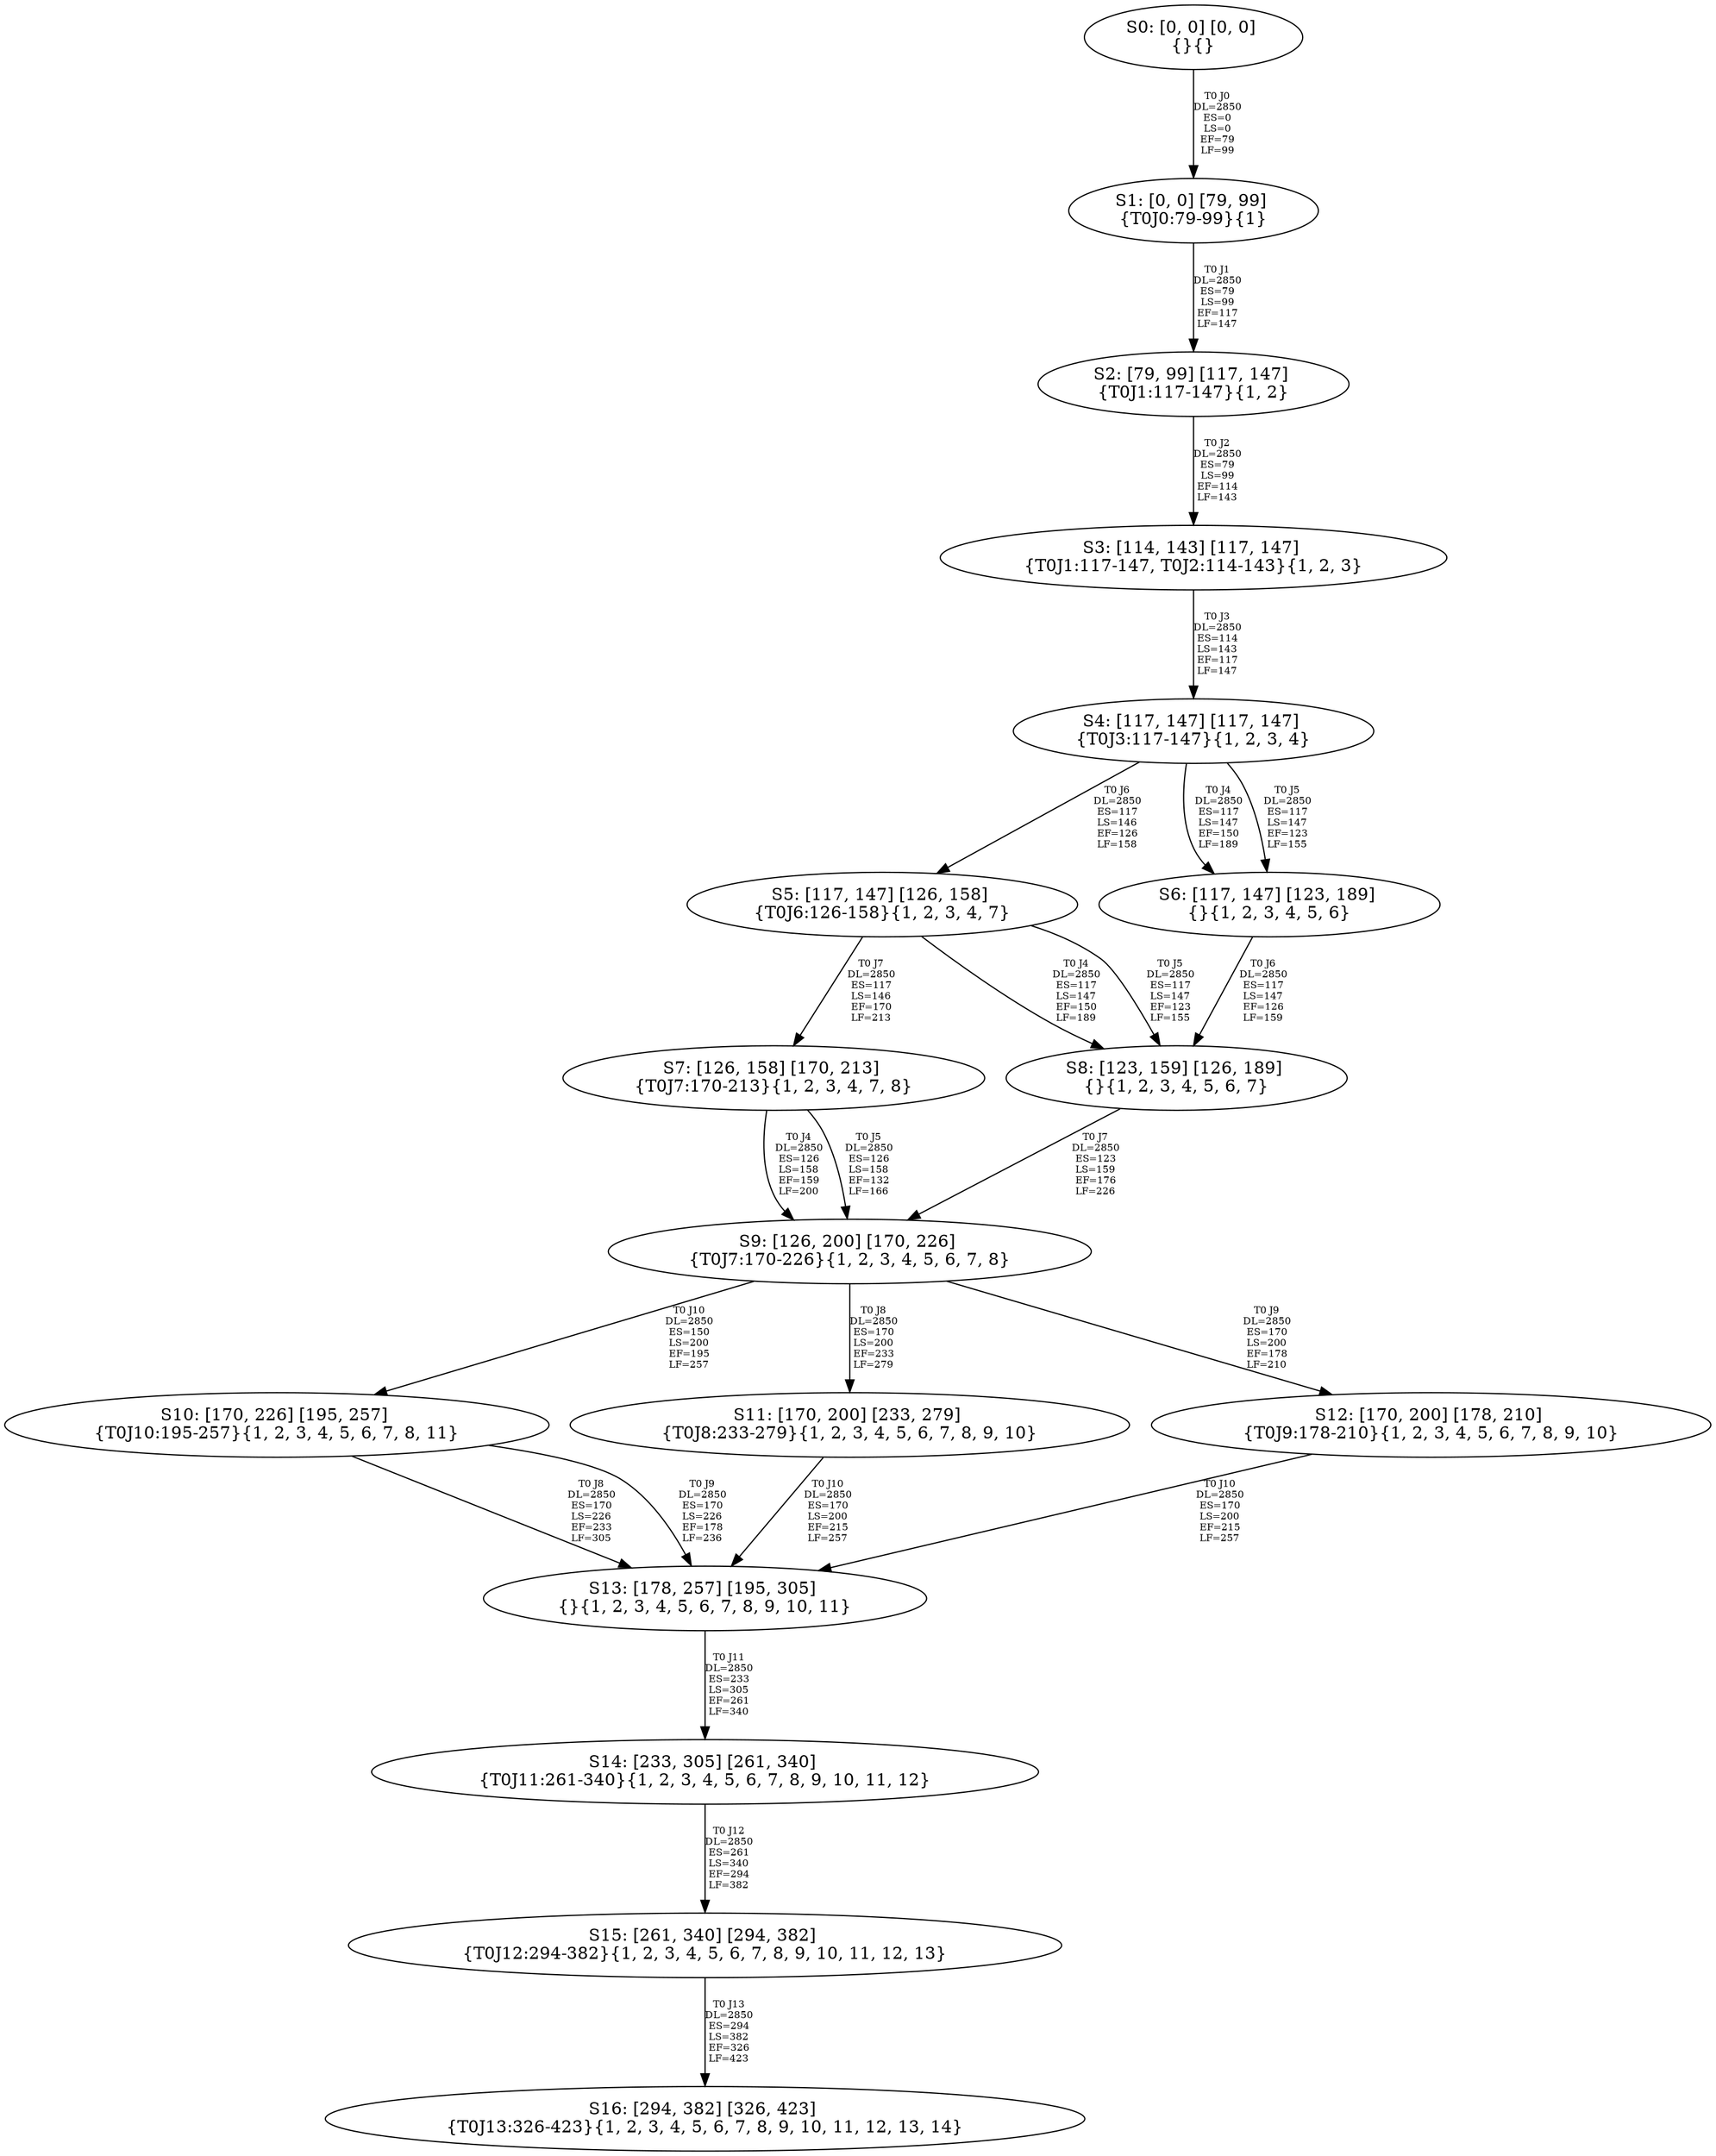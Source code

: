 digraph {
	S0[label="S0: [0, 0] [0, 0] \n{}{}"];
	S1[label="S1: [0, 0] [79, 99] \n{T0J0:79-99}{1}"];
	S2[label="S2: [79, 99] [117, 147] \n{T0J1:117-147}{1, 2}"];
	S3[label="S3: [114, 143] [117, 147] \n{T0J1:117-147, T0J2:114-143}{1, 2, 3}"];
	S4[label="S4: [117, 147] [117, 147] \n{T0J3:117-147}{1, 2, 3, 4}"];
	S5[label="S5: [117, 147] [126, 158] \n{T0J6:126-158}{1, 2, 3, 4, 7}"];
	S6[label="S6: [117, 147] [123, 189] \n{}{1, 2, 3, 4, 5, 6}"];
	S7[label="S7: [126, 158] [170, 213] \n{T0J7:170-213}{1, 2, 3, 4, 7, 8}"];
	S8[label="S8: [123, 159] [126, 189] \n{}{1, 2, 3, 4, 5, 6, 7}"];
	S9[label="S9: [126, 200] [170, 226] \n{T0J7:170-226}{1, 2, 3, 4, 5, 6, 7, 8}"];
	S10[label="S10: [170, 226] [195, 257] \n{T0J10:195-257}{1, 2, 3, 4, 5, 6, 7, 8, 11}"];
	S11[label="S11: [170, 200] [233, 279] \n{T0J8:233-279}{1, 2, 3, 4, 5, 6, 7, 8, 9, 10}"];
	S12[label="S12: [170, 200] [178, 210] \n{T0J9:178-210}{1, 2, 3, 4, 5, 6, 7, 8, 9, 10}"];
	S13[label="S13: [178, 257] [195, 305] \n{}{1, 2, 3, 4, 5, 6, 7, 8, 9, 10, 11}"];
	S14[label="S14: [233, 305] [261, 340] \n{T0J11:261-340}{1, 2, 3, 4, 5, 6, 7, 8, 9, 10, 11, 12}"];
	S15[label="S15: [261, 340] [294, 382] \n{T0J12:294-382}{1, 2, 3, 4, 5, 6, 7, 8, 9, 10, 11, 12, 13}"];
	S16[label="S16: [294, 382] [326, 423] \n{T0J13:326-423}{1, 2, 3, 4, 5, 6, 7, 8, 9, 10, 11, 12, 13, 14}"];
	S0 -> S1[label="T0 J0\nDL=2850\nES=0\nLS=0\nEF=79\nLF=99",fontsize=8];
	S1 -> S2[label="T0 J1\nDL=2850\nES=79\nLS=99\nEF=117\nLF=147",fontsize=8];
	S2 -> S3[label="T0 J2\nDL=2850\nES=79\nLS=99\nEF=114\nLF=143",fontsize=8];
	S3 -> S4[label="T0 J3\nDL=2850\nES=114\nLS=143\nEF=117\nLF=147",fontsize=8];
	S4 -> S6[label="T0 J4\nDL=2850\nES=117\nLS=147\nEF=150\nLF=189",fontsize=8];
	S4 -> S6[label="T0 J5\nDL=2850\nES=117\nLS=147\nEF=123\nLF=155",fontsize=8];
	S4 -> S5[label="T0 J6\nDL=2850\nES=117\nLS=146\nEF=126\nLF=158",fontsize=8];
	S5 -> S8[label="T0 J4\nDL=2850\nES=117\nLS=147\nEF=150\nLF=189",fontsize=8];
	S5 -> S8[label="T0 J5\nDL=2850\nES=117\nLS=147\nEF=123\nLF=155",fontsize=8];
	S5 -> S7[label="T0 J7\nDL=2850\nES=117\nLS=146\nEF=170\nLF=213",fontsize=8];
	S6 -> S8[label="T0 J6\nDL=2850\nES=117\nLS=147\nEF=126\nLF=159",fontsize=8];
	S7 -> S9[label="T0 J4\nDL=2850\nES=126\nLS=158\nEF=159\nLF=200",fontsize=8];
	S7 -> S9[label="T0 J5\nDL=2850\nES=126\nLS=158\nEF=132\nLF=166",fontsize=8];
	S8 -> S9[label="T0 J7\nDL=2850\nES=123\nLS=159\nEF=176\nLF=226",fontsize=8];
	S9 -> S11[label="T0 J8\nDL=2850\nES=170\nLS=200\nEF=233\nLF=279",fontsize=8];
	S9 -> S12[label="T0 J9\nDL=2850\nES=170\nLS=200\nEF=178\nLF=210",fontsize=8];
	S9 -> S10[label="T0 J10\nDL=2850\nES=150\nLS=200\nEF=195\nLF=257",fontsize=8];
	S10 -> S13[label="T0 J8\nDL=2850\nES=170\nLS=226\nEF=233\nLF=305",fontsize=8];
	S10 -> S13[label="T0 J9\nDL=2850\nES=170\nLS=226\nEF=178\nLF=236",fontsize=8];
	S11 -> S13[label="T0 J10\nDL=2850\nES=170\nLS=200\nEF=215\nLF=257",fontsize=8];
	S12 -> S13[label="T0 J10\nDL=2850\nES=170\nLS=200\nEF=215\nLF=257",fontsize=8];
	S13 -> S14[label="T0 J11\nDL=2850\nES=233\nLS=305\nEF=261\nLF=340",fontsize=8];
	S14 -> S15[label="T0 J12\nDL=2850\nES=261\nLS=340\nEF=294\nLF=382",fontsize=8];
	S15 -> S16[label="T0 J13\nDL=2850\nES=294\nLS=382\nEF=326\nLF=423",fontsize=8];
}
